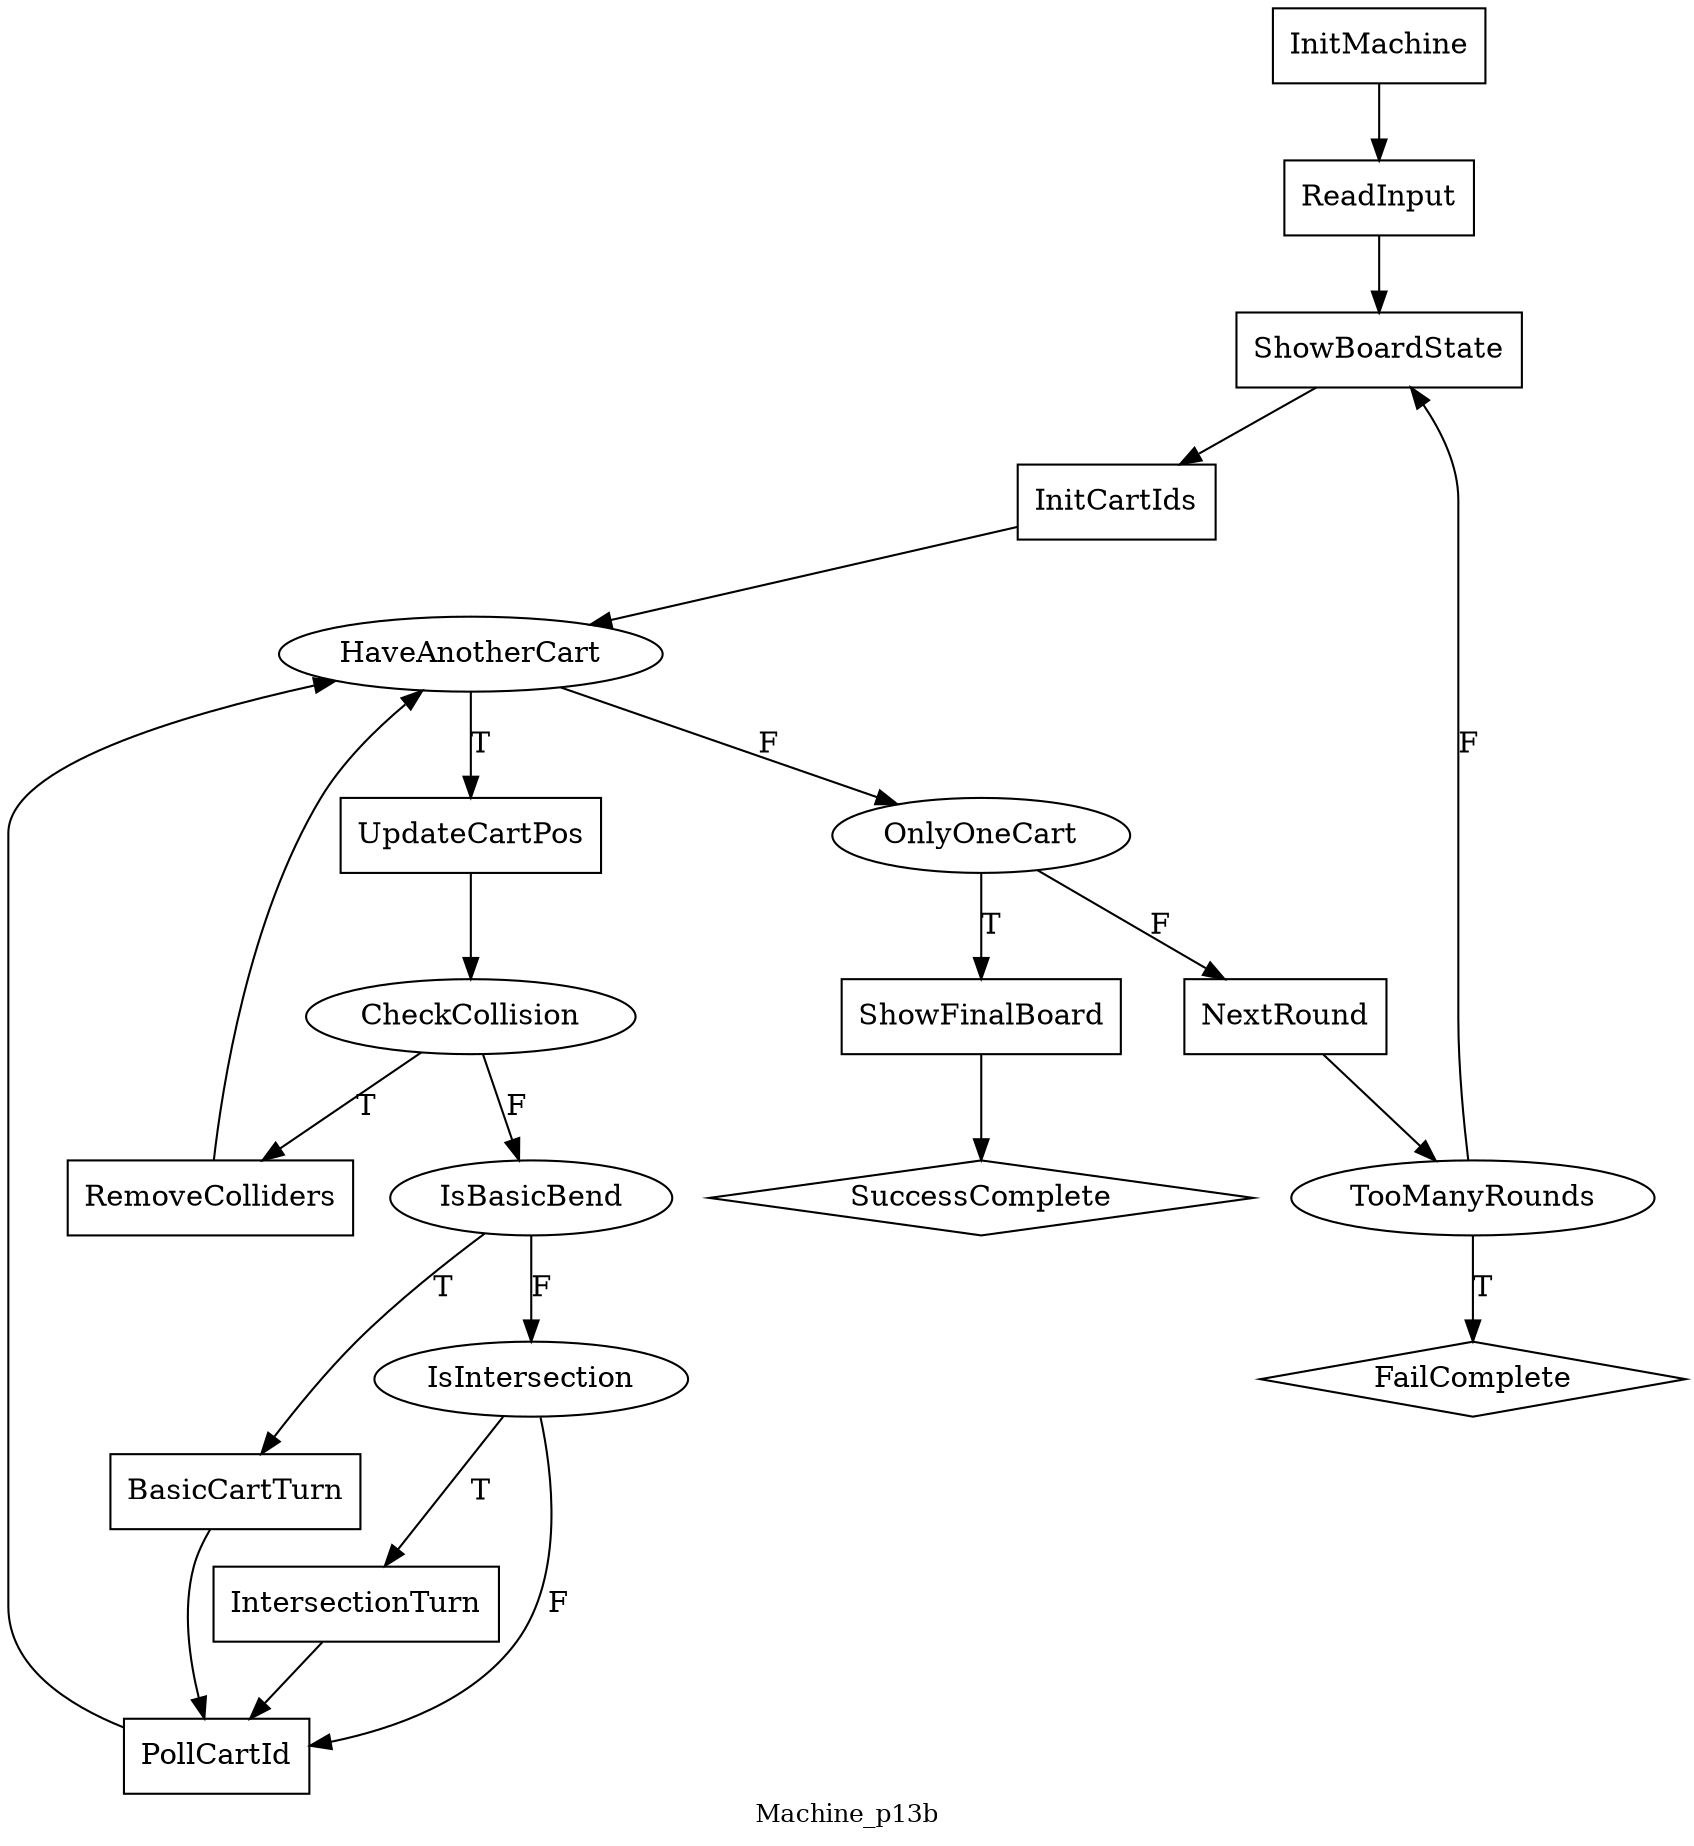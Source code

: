 digraph MyGraphName {
node [shape=box] InitMachine; ReadInput; ShowBoardState; InitCartIds; UpdateCartPos; BasicCartTurn; IntersectionTurn; PollCartId; NextRound; RemoveColliders; ShowFinalBoard
node [shape=diamond] FailComplete; SuccessComplete
node [shape=ellipse] HaveAnotherCart; CheckCollision; IsBasicBend; IsIntersection; OnlyOneCart; TooManyRounds
UpdateCartPos->CheckCollision ;
RemoveColliders->HaveAnotherCart ;
PollCartId->HaveAnotherCart ;
TooManyRounds->ShowBoardState [label=F];
ShowBoardState->InitCartIds ;
CheckCollision->RemoveColliders [label=T];
IsBasicBend->BasicCartTurn [label=T];
CheckCollision->IsBasicBend [label=F];
IsIntersection->PollCartId [label=F];
HaveAnotherCart->UpdateCartPos [label=T];
HaveAnotherCart->OnlyOneCart [label=F];
ReadInput->ShowBoardState ;
OnlyOneCart->ShowFinalBoard [label=T];
NextRound->TooManyRounds ;
IsIntersection->IntersectionTurn [label=T];
InitCartIds->HaveAnotherCart ;
IntersectionTurn->PollCartId ;
InitMachine->ReadInput ;
TooManyRounds->FailComplete [label=T];
IsBasicBend->IsIntersection [label=F];
BasicCartTurn->PollCartId ;
OnlyOneCart->NextRound [label=F];
ShowFinalBoard->SuccessComplete ;
overlap=false
label=Machine_p13b
fontsize=12
}
